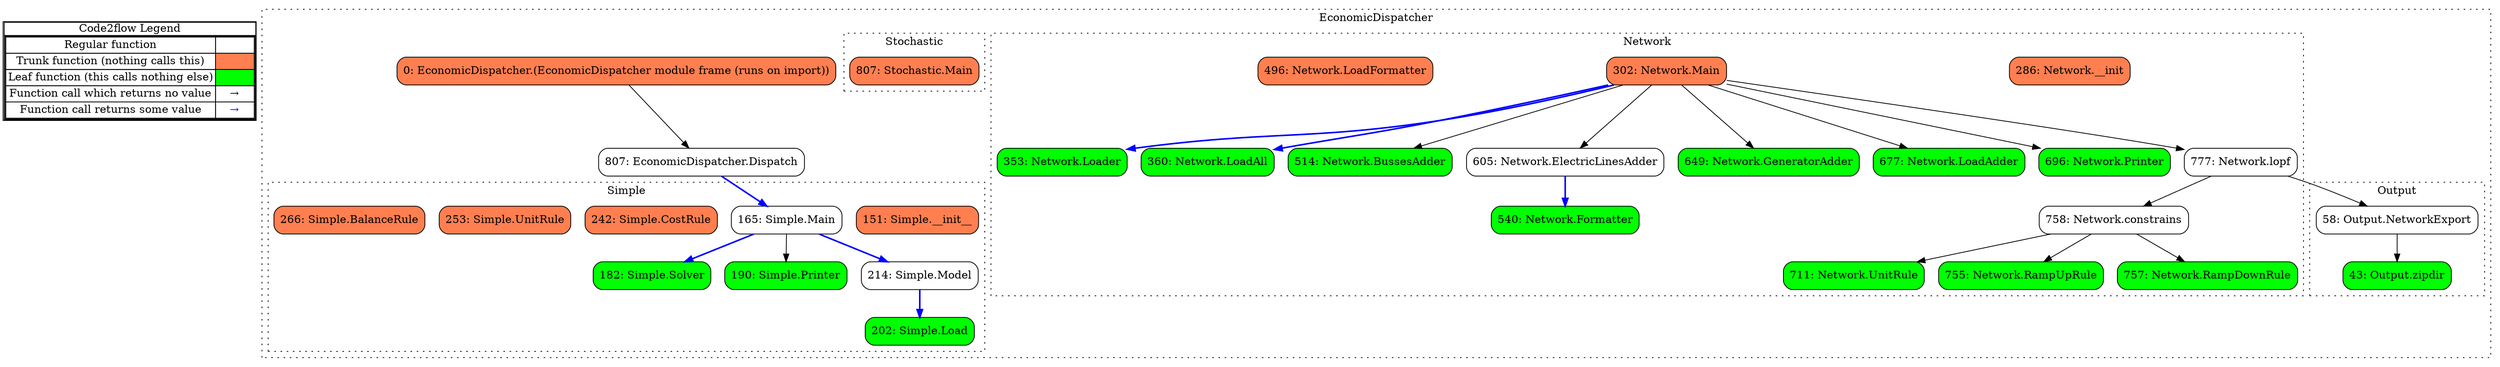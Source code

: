 digraph G {
concentrate = true;
			subgraph legend{
			rank = min;
			label = "legend";
			Legend [shape=none, margin=0, label = <
				<table cellspacing="0" cellpadding="0" border="1"><tr><td>Code2flow Legend</td></tr><tr><td>
				<table cellspacing="0">
				<tr><td>Regular function</td><td width="50px"></td></tr>
				<tr><td>Trunk function (nothing calls this)</td><td bgcolor='coral'></td></tr>
				<tr><td>Leaf function (this calls nothing else)</td><td bgcolor='green'></td></tr>
				<tr><td>Function call which returns no value</td><td>&#8594;</td></tr>
				<tr><td>Function call returns some value</td><td><font color='blue'>&#8594;</font></td></tr>
				</table></td></tr></table>
				>];}node1 [splines=ortho shape = "rect" style = "rounded" label = "807: EconomicDispatcher.Dispatch" ];
node34 [splines=ortho shape = "rect" style = "rounded,filled" fillcolor = "coral" label = "0: EconomicDispatcher.(EconomicDispatcher module frame (runs on import))" ];
node3 [splines=ortho shape = "rect" style = "rounded,filled" fillcolor = "green" label = "43: Output.zipdir" ];
node4 [splines=ortho shape = "rect" style = "rounded" label = "58: Output.NetworkExport" ];
node6 [splines=ortho shape = "rect" style = "rounded,filled" fillcolor = "coral" label = "151: Simple.__init__" ];
node7 [splines=ortho shape = "rect" style = "rounded" label = "165: Simple.Main" ];
node8 [splines=ortho shape = "rect" style = "rounded,filled" fillcolor = "green" label = "182: Simple.Solver" ];
node9 [splines=ortho shape = "rect" style = "rounded,filled" fillcolor = "green" label = "190: Simple.Printer" ];
node10 [splines=ortho shape = "rect" style = "rounded,filled" fillcolor = "green" label = "202: Simple.Load" ];
node11 [splines=ortho shape = "rect" style = "rounded" label = "214: Simple.Model" ];
node12 [splines=ortho shape = "rect" style = "rounded,filled" fillcolor = "coral" label = "242: Simple.CostRule" ];
node13 [splines=ortho shape = "rect" style = "rounded,filled" fillcolor = "coral" label = "253: Simple.UnitRule" ];
node14 [splines=ortho shape = "rect" style = "rounded,filled" fillcolor = "coral" label = "266: Simple.BalanceRule" ];
node16 [splines=ortho shape = "rect" style = "rounded,filled" fillcolor = "coral" label = "286: Network.__init" ];
node17 [splines=ortho shape = "rect" style = "rounded,filled" fillcolor = "coral" label = "302: Network.Main" ];
node18 [splines=ortho shape = "rect" style = "rounded,filled" fillcolor = "green" label = "353: Network.Loader" ];
node19 [splines=ortho shape = "rect" style = "rounded,filled" fillcolor = "green" label = "360: Network.LoadAll" ];
node20 [splines=ortho shape = "rect" style = "rounded,filled" fillcolor = "coral" label = "496: Network.LoadFormatter" ];
node21 [splines=ortho shape = "rect" style = "rounded,filled" fillcolor = "green" label = "514: Network.BussesAdder" ];
node22 [splines=ortho shape = "rect" style = "rounded,filled" fillcolor = "green" label = "540: Network.Formatter" ];
node23 [splines=ortho shape = "rect" style = "rounded" label = "605: Network.ElectricLinesAdder" ];
node24 [splines=ortho shape = "rect" style = "rounded,filled" fillcolor = "green" label = "649: Network.GeneratorAdder" ];
node25 [splines=ortho shape = "rect" style = "rounded,filled" fillcolor = "green" label = "677: Network.LoadAdder" ];
node26 [splines=ortho shape = "rect" style = "rounded,filled" fillcolor = "green" label = "696: Network.Printer" ];
node27 [splines=ortho shape = "rect" style = "rounded,filled" fillcolor = "green" label = "711: Network.UnitRule" ];
node28 [splines=ortho shape = "rect" style = "rounded,filled" fillcolor = "green" label = "755: Network.RampUpRule" ];
node29 [splines=ortho shape = "rect" style = "rounded,filled" fillcolor = "green" label = "757: Network.RampDownRule" ];
node30 [splines=ortho shape = "rect" style = "rounded" label = "758: Network.constrains" ];
node31 [splines=ortho shape = "rect" style = "rounded" label = "777: Network.lopf" ];
node33 [splines=ortho shape = "rect" style = "rounded,filled" fillcolor = "coral" label = "807: Stochastic.Main" ];
node1 -> node7 [color="blue" penwidth="2"];
node34 -> node1;
node4 -> node3;
node7 -> node8 [color="blue" penwidth="2"];
node7 -> node9;
node7 -> node11 [color="blue" penwidth="2"];
node11 -> node10 [color="blue" penwidth="2"];
node17 -> node18 [color="blue" penwidth="2"];
node17 -> node19 [color="blue" penwidth="2"];
node17 -> node21;
node17 -> node23;
node17 -> node24;
node17 -> node25;
node17 -> node26;
node17 -> node31;
node23 -> node22 [color="blue" penwidth="2"];
node30 -> node27;
node30 -> node28;
node30 -> node29;
node31 -> node4;
node31 -> node30;
subgraph clusterEconomicDispatcher0{
node1 node34 node3 node4 node6 node7 node8 node9 node10 node11 node12 node13 node14 node16 node17 node18 node19 node20 node21 node22 node23 node24 node25 node26 node27 node28 node29 node30 node31 node33 ;
label="EconomicDispatcher";
style=filled;
color=black;
graph[style=dotted];
subgraph clusterOutput2{
node3 node4 ;
label="Output";
style=filled;
color=black;
graph[style=dotted];
}subgraph clusterSimple5{
node6 node7 node8 node9 node10 node11 node12 node13 node14 ;
label="Simple";
style=filled;
color=black;
graph[style=dotted];
}subgraph clusterNetwork15{
node16 node17 node18 node19 node20 node21 node22 node23 node24 node25 node26 node27 node28 node29 node30 node31 ;
label="Network";
style=filled;
color=black;
graph[style=dotted];
}subgraph clusterStochastic32{
node33 ;
label="Stochastic";
style=filled;
color=black;
graph[style=dotted];
}};
}